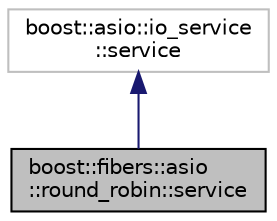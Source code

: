 digraph "boost::fibers::asio::round_robin::service"
{
  edge [fontname="Helvetica",fontsize="10",labelfontname="Helvetica",labelfontsize="10"];
  node [fontname="Helvetica",fontsize="10",shape=record];
  Node0 [label="boost::fibers::asio\l::round_robin::service",height=0.2,width=0.4,color="black", fillcolor="grey75", style="filled", fontcolor="black"];
  Node1 -> Node0 [dir="back",color="midnightblue",fontsize="10",style="solid",fontname="Helvetica"];
  Node1 [label="boost::asio::io_service\l::service",height=0.2,width=0.4,color="grey75", fillcolor="white", style="filled"];
}
